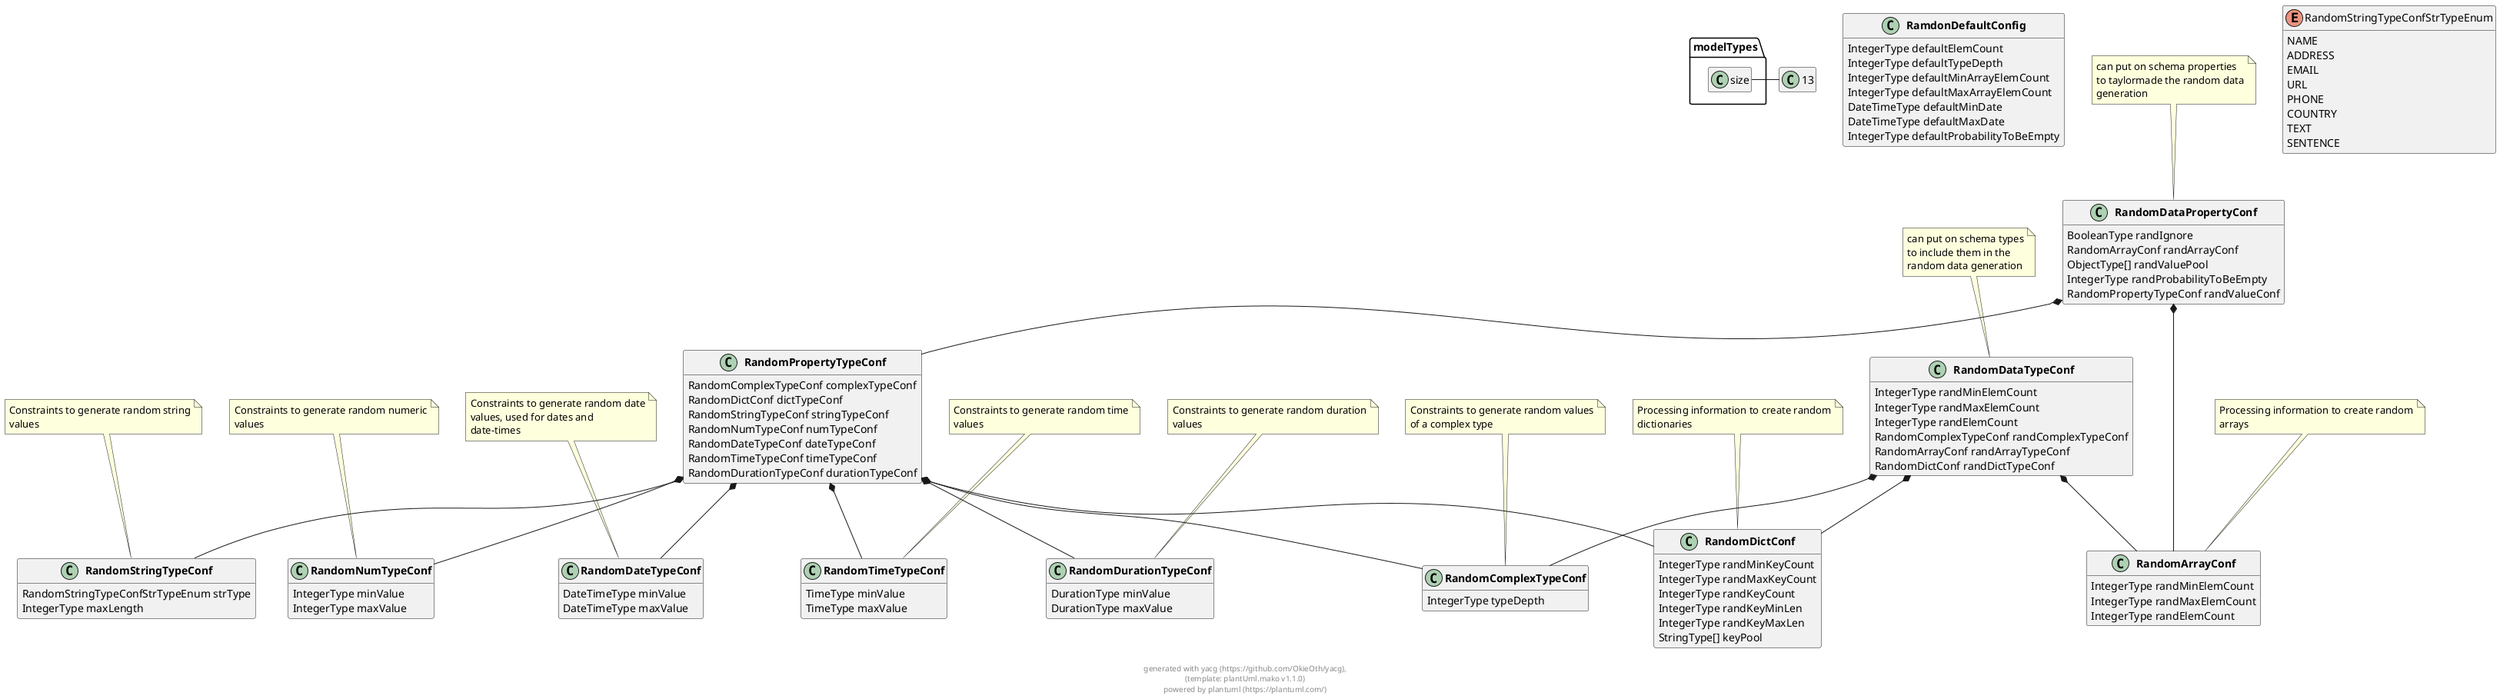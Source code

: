 
@startuml
hide empty methods
hide empty fields

modelTypes.size = 13


class "**RamdonDefaultConfig**" as RamdonDefaultConfig {
        IntegerType defaultElemCount
        IntegerType defaultTypeDepth
        IntegerType defaultMinArrayElemCount
        IntegerType defaultMaxArrayElemCount
        DateTimeType defaultMinDate
        DateTimeType defaultMaxDate
        IntegerType defaultProbabilityToBeEmpty
}

 

class "**RandomDataTypeConf**" as RandomDataTypeConf {
        IntegerType randMinElemCount
        IntegerType randMaxElemCount
        IntegerType randElemCount
        RandomComplexTypeConf randComplexTypeConf
        RandomArrayConf randArrayTypeConf
        RandomDictConf randDictTypeConf
}
note top: can put on schema types\nto include them in the\nrandom data generation

 

class "**RandomComplexTypeConf**" as RandomComplexTypeConf {
        IntegerType typeDepth
}
note top: Constraints to generate random values\nof a complex type

 

class "**RandomArrayConf**" as RandomArrayConf {
        IntegerType randMinElemCount
        IntegerType randMaxElemCount
        IntegerType randElemCount
}
note top: Processing information to create random\narrays

 

class "**RandomDictConf**" as RandomDictConf {
        IntegerType randMinKeyCount
        IntegerType randMaxKeyCount
        IntegerType randKeyCount
        IntegerType randKeyMinLen
        IntegerType randKeyMaxLen
        StringType[] keyPool
}
note top: Processing information to create random\ndictionaries

 

class "**RandomDataPropertyConf**" as RandomDataPropertyConf {
        BooleanType randIgnore
        RandomArrayConf randArrayConf
        ObjectType[] randValuePool
        IntegerType randProbabilityToBeEmpty
        RandomPropertyTypeConf randValueConf
}
note top: can put on schema properties\nto taylormade the random data\ngeneration

 

class "**RandomPropertyTypeConf**" as RandomPropertyTypeConf {
        RandomComplexTypeConf complexTypeConf
        RandomDictConf dictTypeConf
        RandomStringTypeConf stringTypeConf
        RandomNumTypeConf numTypeConf
        RandomDateTypeConf dateTypeConf
        RandomTimeTypeConf timeTypeConf
        RandomDurationTypeConf durationTypeConf
}

 

class "**RandomStringTypeConf**" as RandomStringTypeConf {
        RandomStringTypeConfStrTypeEnum strType
        IntegerType maxLength
}
note top: Constraints to generate random string\nvalues

 

class "**RandomNumTypeConf**" as RandomNumTypeConf {
        IntegerType minValue
        IntegerType maxValue
}
note top: Constraints to generate random numeric\nvalues

 

class "**RandomDateTypeConf**" as RandomDateTypeConf {
        DateTimeType minValue
        DateTimeType maxValue
}
note top: Constraints to generate random date\nvalues, used for dates and\ndate-times

 

class "**RandomTimeTypeConf**" as RandomTimeTypeConf {
        TimeType minValue
        TimeType maxValue
}
note top: Constraints to generate random time\nvalues

 

class "**RandomDurationTypeConf**" as RandomDurationTypeConf {
        DurationType minValue
        DurationType maxValue
}
note top: Constraints to generate random duration\nvalues

 

enum "RandomStringTypeConfStrTypeEnum" as RandomStringTypeConfStrTypeEnum {
    NAME
    ADDRESS
    EMAIL
    URL
    PHONE
    COUNTRY
    TEXT
    SENTENCE
}


    







    



RandomDataTypeConf  *--  RandomComplexTypeConf

RandomDataTypeConf  *--  RandomArrayConf

RandomDataTypeConf  *--  RandomDictConf

    

    



    






    

RandomDataPropertyConf  *--  RandomArrayConf



RandomDataPropertyConf  *--  RandomPropertyTypeConf

    
RandomPropertyTypeConf  *--  RandomComplexTypeConf

RandomPropertyTypeConf  *--  RandomDictConf

RandomPropertyTypeConf  *--  RandomStringTypeConf

RandomPropertyTypeConf  *--  RandomNumTypeConf

RandomPropertyTypeConf  *--  RandomDateTypeConf

RandomPropertyTypeConf  *--  RandomTimeTypeConf

RandomPropertyTypeConf  *--  RandomDurationTypeConf

    


    


    


    


    


    

footer \ngenerated with yacg (https://github.com/OkieOth/yacg),\n(template: plantUml.mako v1.1.0)\npowered by plantuml (https://plantuml.com/)
@enduml